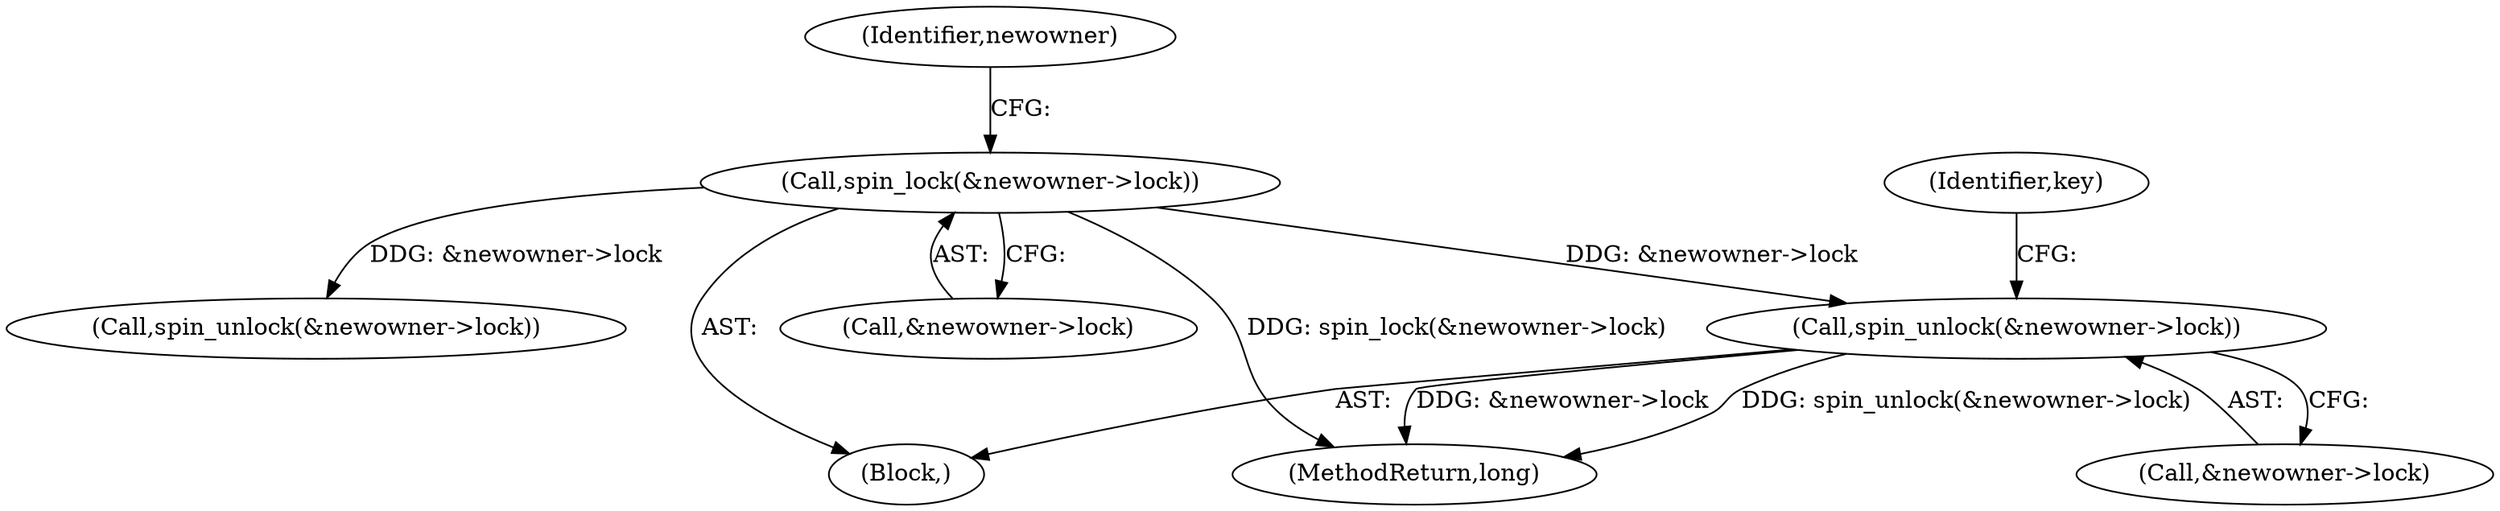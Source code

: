 digraph "0_linux_363b02dab09b3226f3bd1420dad9c72b79a42a76_8@pointer" {
"1000346" [label="(Call,spin_unlock(&newowner->lock))"];
"1000299" [label="(Call,spin_lock(&newowner->lock))"];
"1000280" [label="(Block,)"];
"1000347" [label="(Call,&newowner->lock)"];
"1000300" [label="(Call,&newowner->lock)"];
"1000458" [label="(Call,spin_unlock(&newowner->lock))"];
"1000355" [label="(Identifier,key)"];
"1000471" [label="(MethodReturn,long)"];
"1000309" [label="(Identifier,newowner)"];
"1000346" [label="(Call,spin_unlock(&newowner->lock))"];
"1000299" [label="(Call,spin_lock(&newowner->lock))"];
"1000346" -> "1000280"  [label="AST: "];
"1000346" -> "1000347"  [label="CFG: "];
"1000347" -> "1000346"  [label="AST: "];
"1000355" -> "1000346"  [label="CFG: "];
"1000346" -> "1000471"  [label="DDG: &newowner->lock"];
"1000346" -> "1000471"  [label="DDG: spin_unlock(&newowner->lock)"];
"1000299" -> "1000346"  [label="DDG: &newowner->lock"];
"1000299" -> "1000280"  [label="AST: "];
"1000299" -> "1000300"  [label="CFG: "];
"1000300" -> "1000299"  [label="AST: "];
"1000309" -> "1000299"  [label="CFG: "];
"1000299" -> "1000471"  [label="DDG: spin_lock(&newowner->lock)"];
"1000299" -> "1000458"  [label="DDG: &newowner->lock"];
}
